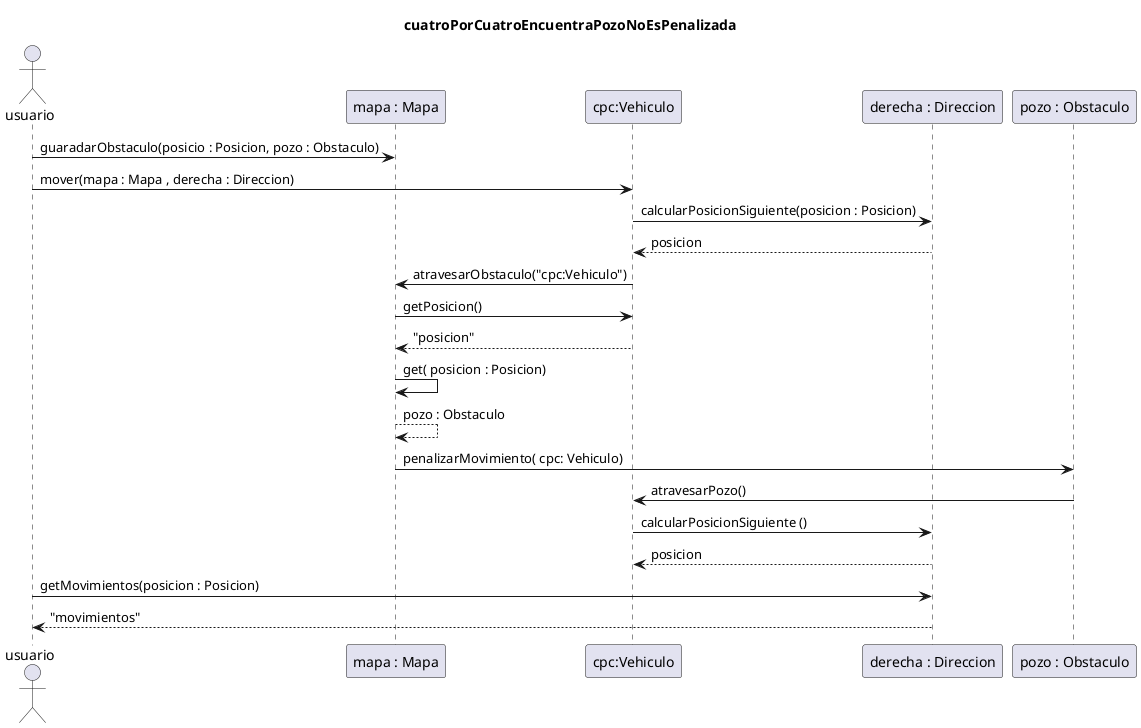@startuml
title "cuatroPorCuatroEncuentraPozoNoEsPenalizada"

actor usuario
usuario -> "mapa : Mapa" : guaradarObstaculo(posicio : Posicion, pozo : Obstaculo)
usuario -> "cpc:Vehiculo" : mover(mapa : Mapa , derecha : Direccion)
"cpc:Vehiculo" -> "derecha : Direccion" :calcularPosicionSiguiente(posicion : Posicion)
return posicion
"cpc:Vehiculo" -> "mapa : Mapa" : atravesarObstaculo("cpc:Vehiculo")
"mapa : Mapa" -> "cpc:Vehiculo" : getPosicion()
return "posicion"
"mapa : Mapa" -> "mapa : Mapa" : get( posicion : Posicion)
return pozo : Obstaculo
"mapa : Mapa" -> "pozo : Obstaculo" : penalizarMovimiento( cpc: Vehiculo)
"pozo : Obstaculo" -> "cpc:Vehiculo" : atravesarPozo()
"cpc:Vehiculo" -> "derecha : Direccion" : calcularPosicionSiguiente ()
return posicion
usuario -> "derecha : Direccion" : getMovimientos(posicion : Posicion)
return "movimientos"
@enduml